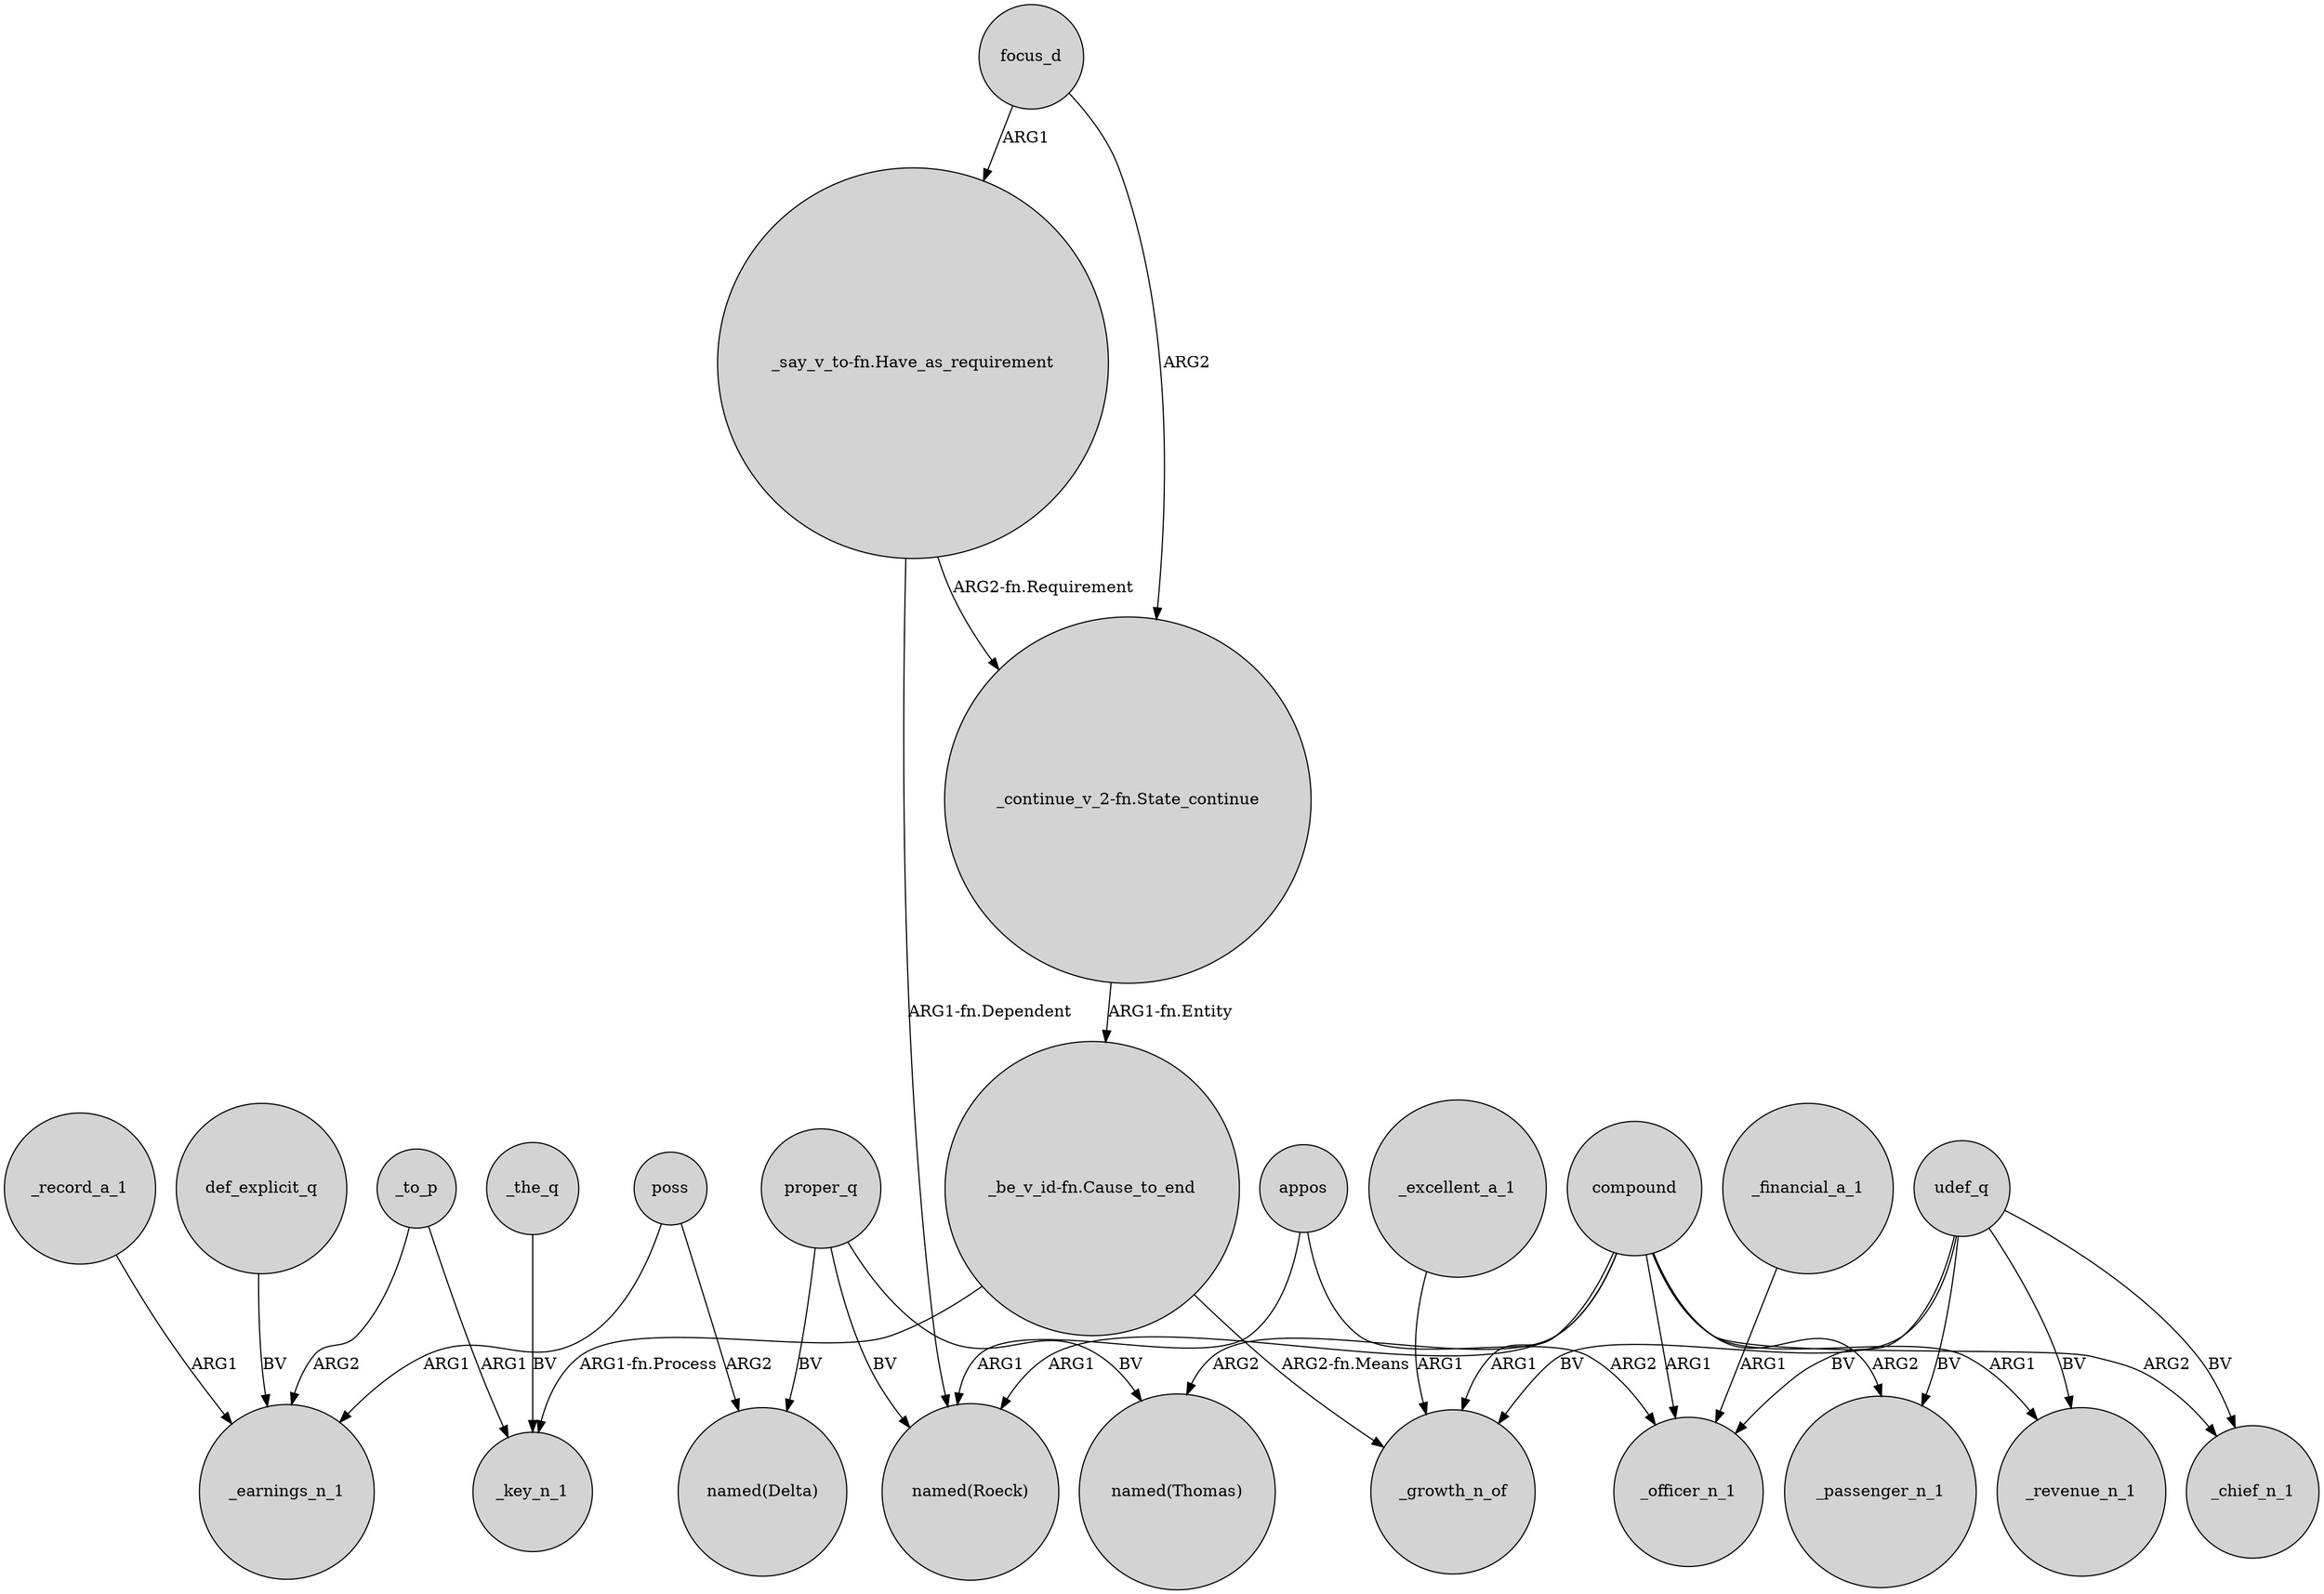 digraph {
	node [shape=circle style=filled]
	"_continue_v_2-fn.State_continue" -> "_be_v_id-fn.Cause_to_end" [label="ARG1-fn.Entity"]
	proper_q -> "named(Roeck)" [label=BV]
	compound -> _chief_n_1 [label=ARG2]
	_to_p -> _key_n_1 [label=ARG1]
	appos -> "named(Roeck)" [label=ARG1]
	proper_q -> "named(Thomas)" [label=BV]
	udef_q -> _chief_n_1 [label=BV]
	focus_d -> "_say_v_to-fn.Have_as_requirement" [label=ARG1]
	"_be_v_id-fn.Cause_to_end" -> _key_n_1 [label="ARG1-fn.Process"]
	_excellent_a_1 -> _growth_n_of [label=ARG1]
	"_say_v_to-fn.Have_as_requirement" -> "_continue_v_2-fn.State_continue" [label="ARG2-fn.Requirement"]
	compound -> "named(Roeck)" [label=ARG1]
	udef_q -> _revenue_n_1 [label=BV]
	_to_p -> _earnings_n_1 [label=ARG2]
	_financial_a_1 -> _officer_n_1 [label=ARG1]
	proper_q -> "named(Delta)" [label=BV]
	poss -> "named(Delta)" [label=ARG2]
	"_be_v_id-fn.Cause_to_end" -> _growth_n_of [label="ARG2-fn.Means"]
	def_explicit_q -> _earnings_n_1 [label=BV]
	_the_q -> _key_n_1 [label=BV]
	poss -> _earnings_n_1 [label=ARG1]
	_record_a_1 -> _earnings_n_1 [label=ARG1]
	compound -> _officer_n_1 [label=ARG1]
	udef_q -> _officer_n_1 [label=BV]
	udef_q -> _growth_n_of [label=BV]
	udef_q -> _passenger_n_1 [label=BV]
	"_say_v_to-fn.Have_as_requirement" -> "named(Roeck)" [label="ARG1-fn.Dependent"]
	compound -> "named(Thomas)" [label=ARG2]
	compound -> _passenger_n_1 [label=ARG2]
	focus_d -> "_continue_v_2-fn.State_continue" [label=ARG2]
	compound -> _growth_n_of [label=ARG1]
	appos -> _officer_n_1 [label=ARG2]
	compound -> _revenue_n_1 [label=ARG1]
}
